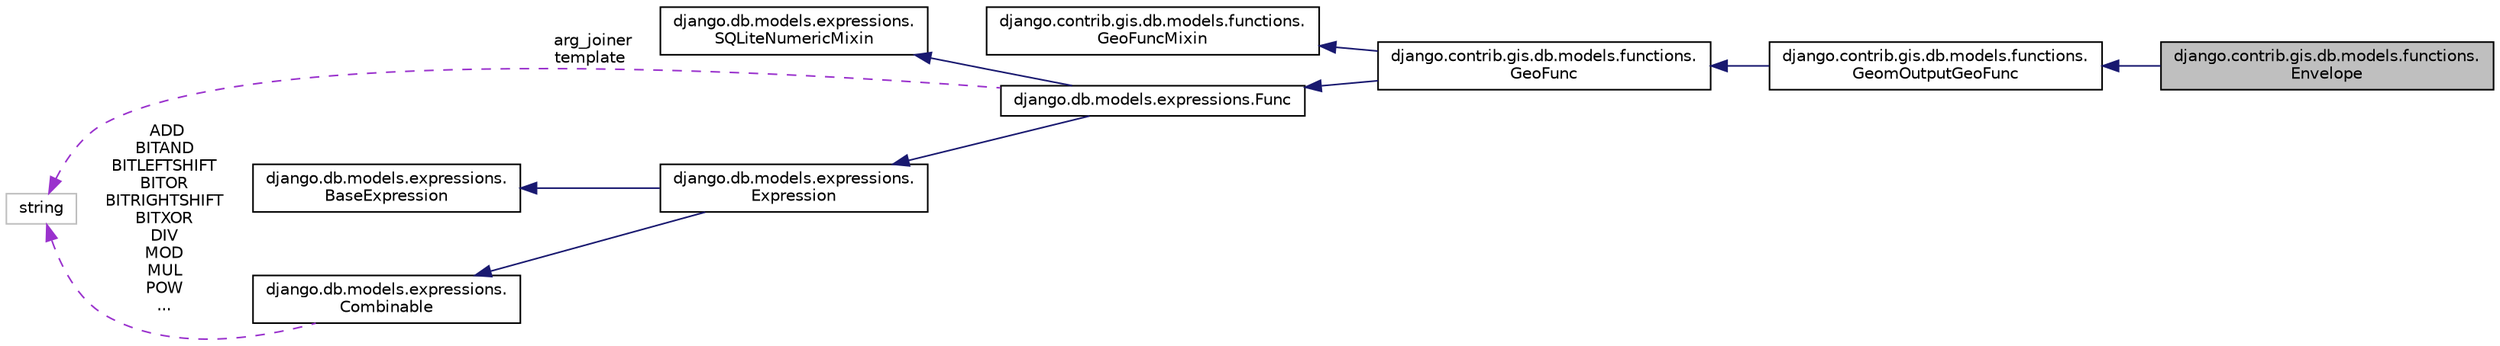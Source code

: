 digraph "django.contrib.gis.db.models.functions.Envelope"
{
 // LATEX_PDF_SIZE
  edge [fontname="Helvetica",fontsize="10",labelfontname="Helvetica",labelfontsize="10"];
  node [fontname="Helvetica",fontsize="10",shape=record];
  rankdir="LR";
  Node1 [label="django.contrib.gis.db.models.functions.\lEnvelope",height=0.2,width=0.4,color="black", fillcolor="grey75", style="filled", fontcolor="black",tooltip=" "];
  Node2 -> Node1 [dir="back",color="midnightblue",fontsize="10",style="solid"];
  Node2 [label="django.contrib.gis.db.models.functions.\lGeomOutputGeoFunc",height=0.2,width=0.4,color="black", fillcolor="white", style="filled",URL="$classdjango_1_1contrib_1_1gis_1_1db_1_1models_1_1functions_1_1_geom_output_geo_func.html",tooltip=" "];
  Node3 -> Node2 [dir="back",color="midnightblue",fontsize="10",style="solid"];
  Node3 [label="django.contrib.gis.db.models.functions.\lGeoFunc",height=0.2,width=0.4,color="black", fillcolor="white", style="filled",URL="$classdjango_1_1contrib_1_1gis_1_1db_1_1models_1_1functions_1_1_geo_func.html",tooltip=" "];
  Node4 -> Node3 [dir="back",color="midnightblue",fontsize="10",style="solid"];
  Node4 [label="django.contrib.gis.db.models.functions.\lGeoFuncMixin",height=0.2,width=0.4,color="black", fillcolor="white", style="filled",URL="$classdjango_1_1contrib_1_1gis_1_1db_1_1models_1_1functions_1_1_geo_func_mixin.html",tooltip=" "];
  Node5 -> Node3 [dir="back",color="midnightblue",fontsize="10",style="solid"];
  Node5 [label="django.db.models.expressions.Func",height=0.2,width=0.4,color="black", fillcolor="white", style="filled",URL="$classdjango_1_1db_1_1models_1_1expressions_1_1_func.html",tooltip=" "];
  Node6 -> Node5 [dir="back",color="midnightblue",fontsize="10",style="solid"];
  Node6 [label="django.db.models.expressions.\lSQLiteNumericMixin",height=0.2,width=0.4,color="black", fillcolor="white", style="filled",URL="$classdjango_1_1db_1_1models_1_1expressions_1_1_s_q_lite_numeric_mixin.html",tooltip=" "];
  Node7 -> Node5 [dir="back",color="midnightblue",fontsize="10",style="solid"];
  Node7 [label="django.db.models.expressions.\lExpression",height=0.2,width=0.4,color="black", fillcolor="white", style="filled",URL="$classdjango_1_1db_1_1models_1_1expressions_1_1_expression.html",tooltip=" "];
  Node8 -> Node7 [dir="back",color="midnightblue",fontsize="10",style="solid"];
  Node8 [label="django.db.models.expressions.\lBaseExpression",height=0.2,width=0.4,color="black", fillcolor="white", style="filled",URL="$classdjango_1_1db_1_1models_1_1expressions_1_1_base_expression.html",tooltip=" "];
  Node9 -> Node7 [dir="back",color="midnightblue",fontsize="10",style="solid"];
  Node9 [label="django.db.models.expressions.\lCombinable",height=0.2,width=0.4,color="black", fillcolor="white", style="filled",URL="$classdjango_1_1db_1_1models_1_1expressions_1_1_combinable.html",tooltip=" "];
  Node10 -> Node9 [dir="back",color="darkorchid3",fontsize="10",style="dashed",label=" ADD\nBITAND\nBITLEFTSHIFT\nBITOR\nBITRIGHTSHIFT\nBITXOR\nDIV\nMOD\nMUL\nPOW\n..." ];
  Node10 [label="string",height=0.2,width=0.4,color="grey75", fillcolor="white", style="filled",tooltip=" "];
  Node10 -> Node5 [dir="back",color="darkorchid3",fontsize="10",style="dashed",label=" arg_joiner\ntemplate" ];
}
